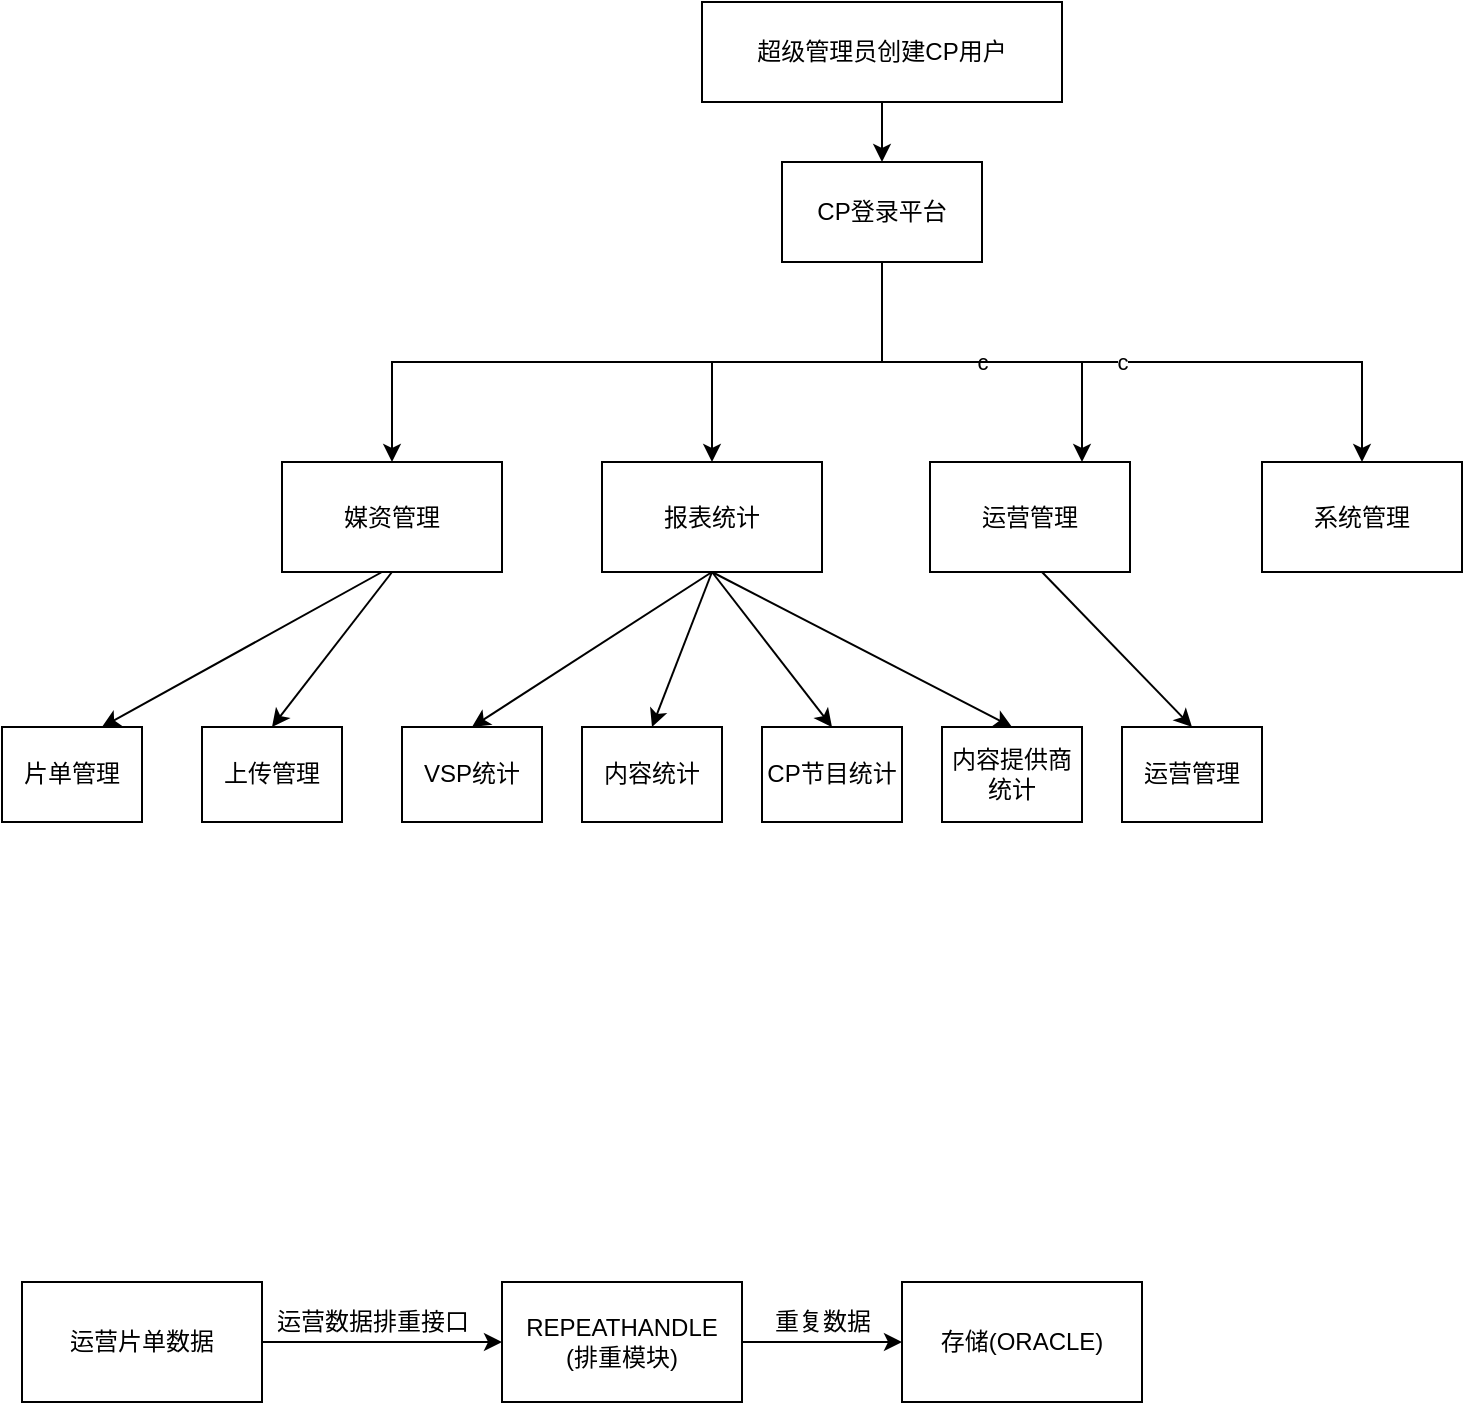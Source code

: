 <mxfile version="14.5.1" type="github"><diagram id="q7HJmJkAO2xRFigRv1nX" name="Page-1"><mxGraphModel dx="1612" dy="518" grid="1" gridSize="10" guides="1" tooltips="1" connect="1" arrows="1" fold="1" page="1" pageScale="1" pageWidth="827" pageHeight="1169" math="0" shadow="0"><root><mxCell id="0"/><mxCell id="1" parent="0"/><mxCell id="MIe6p-fX1-nizZAA05Cu-4" value="" style="edgeStyle=orthogonalEdgeStyle;rounded=0;orthogonalLoop=1;jettySize=auto;html=1;" edge="1" parent="1" source="MIe6p-fX1-nizZAA05Cu-2" target="MIe6p-fX1-nizZAA05Cu-3"><mxGeometry relative="1" as="geometry"/></mxCell><mxCell id="MIe6p-fX1-nizZAA05Cu-2" value="超级管理员创建CP用户" style="rounded=0;whiteSpace=wrap;html=1;" vertex="1" parent="1"><mxGeometry x="-30" y="40" width="180" height="50" as="geometry"/></mxCell><mxCell id="MIe6p-fX1-nizZAA05Cu-6" value="" style="edgeStyle=orthogonalEdgeStyle;rounded=0;orthogonalLoop=1;jettySize=auto;html=1;" edge="1" parent="1" source="MIe6p-fX1-nizZAA05Cu-3" target="MIe6p-fX1-nizZAA05Cu-5"><mxGeometry relative="1" as="geometry"><Array as="points"><mxPoint x="60" y="220"/><mxPoint x="-185" y="220"/></Array></mxGeometry></mxCell><mxCell id="MIe6p-fX1-nizZAA05Cu-8" value="" style="edgeStyle=orthogonalEdgeStyle;rounded=0;orthogonalLoop=1;jettySize=auto;html=1;" edge="1" parent="1" source="MIe6p-fX1-nizZAA05Cu-3" target="MIe6p-fX1-nizZAA05Cu-7"><mxGeometry relative="1" as="geometry"/></mxCell><mxCell id="MIe6p-fX1-nizZAA05Cu-3" value="CP登录平台" style="whiteSpace=wrap;html=1;rounded=0;" vertex="1" parent="1"><mxGeometry x="10" y="120" width="100" height="50" as="geometry"/></mxCell><mxCell id="MIe6p-fX1-nizZAA05Cu-5" value="媒资管理" style="whiteSpace=wrap;html=1;rounded=0;" vertex="1" parent="1"><mxGeometry x="-240" y="270" width="110" height="55" as="geometry"/></mxCell><mxCell id="MIe6p-fX1-nizZAA05Cu-7" value="报表统计" style="whiteSpace=wrap;html=1;rounded=0;" vertex="1" parent="1"><mxGeometry x="-80" y="270" width="110" height="55" as="geometry"/></mxCell><mxCell id="MIe6p-fX1-nizZAA05Cu-9" value="运营管理" style="rounded=0;whiteSpace=wrap;html=1;" vertex="1" parent="1"><mxGeometry x="84" y="270" width="100" height="55" as="geometry"/></mxCell><mxCell id="MIe6p-fX1-nizZAA05Cu-10" value="系统管理" style="rounded=0;whiteSpace=wrap;html=1;" vertex="1" parent="1"><mxGeometry x="250" y="270" width="100" height="55" as="geometry"/></mxCell><mxCell id="MIe6p-fX1-nizZAA05Cu-11" value="c&lt;span style=&quot;color: rgba(0 , 0 , 0 , 0) ; font-family: monospace ; font-size: 0px ; background-color: rgb(248 , 249 , 250)&quot;&gt;%3CmxGraphModel%3E%3Croot%3E%3CmxCell%20id%3D%220%22%2F%3E%3CmxCell%20id%3D%221%22%20parent%3D%220%22%2F%3E%3CmxCell%20id%3D%222%22%20value%3D%22%22%20style%3D%22edgeStyle%3DorthogonalEdgeStyle%3Brounded%3D0%3BorthogonalLoop%3D1%3BjettySize%3Dauto%3Bhtml%3D1%3B%22%20edge%3D%221%22%20parent%3D%221%22%3E%3CmxGeometry%20relative%3D%221%22%20as%3D%22geometry%22%3E%3CmxPoint%20x%3D%22390%22%20y%3D%22170%22%20as%3D%22sourcePoint%22%2F%3E%3CmxPoint%20x%3D%22145%22%20y%3D%22270%22%20as%3D%22targetPoint%22%2F%3E%3CArray%20as%3D%22points%22%3E%3CmxPoint%20x%3D%22390%22%20y%3D%22220%22%2F%3E%3CmxPoint%20x%3D%22145%22%20y%3D%22220%22%2F%3E%3C%2FArray%3E%3C%2FmxGeometry%3E%3C%2FmxCell%3E%3C%2Froot%3E%3C%2FmxGraphModel%3E&lt;/span&gt;" style="edgeStyle=orthogonalEdgeStyle;rounded=0;orthogonalLoop=1;jettySize=auto;html=1;" edge="1" parent="1"><mxGeometry relative="1" as="geometry"><mxPoint x="60" y="170" as="sourcePoint"/><mxPoint x="160" y="270" as="targetPoint"/><Array as="points"><mxPoint x="60" y="170"/><mxPoint x="60" y="220"/><mxPoint x="160" y="220"/></Array></mxGeometry></mxCell><mxCell id="MIe6p-fX1-nizZAA05Cu-12" value="c&lt;span style=&quot;color: rgba(0 , 0 , 0 , 0) ; font-family: monospace ; font-size: 0px ; background-color: rgb(248 , 249 , 250)&quot;&gt;%3CmxGraphModel%3E%3Croot%3E%3CmxCell%20id%3D%220%22%2F%3E%3CmxCell%20id%3D%221%22%20parent%3D%220%22%2F%3E%3CmxCell%20id%3D%222%22%20value%3D%22%22%20style%3D%22edgeStyle%3DorthogonalEdgeStyle%3Brounded%3D0%3BorthogonalLoop%3D1%3BjettySize%3Dauto%3Bhtml%3D1%3B%22%20edge%3D%221%22%20parent%3D%221%22%3E%3CmxGeometry%20relative%3D%221%22%20as%3D%22geometry%22%3E%3CmxPoint%20x%3D%22390%22%20y%3D%22170%22%20as%3D%22sourcePoint%22%2F%3E%3CmxPoint%20x%3D%22145%22%20y%3D%22270%22%20as%3D%22targetPoint%22%2F%3E%3CArray%20as%3D%22points%22%3E%3CmxPoint%20x%3D%22390%22%20y%3D%22220%22%2F%3E%3CmxPoint%20x%3D%22145%22%20y%3D%22220%22%2F%3E%3C%2FArray%3E%3C%2FmxGeometry%3E%3C%2FmxCell%3E%3C%2Froot%3E%3C%2FmxGraphModel%3E&lt;/span&gt;" style="edgeStyle=orthogonalEdgeStyle;rounded=0;orthogonalLoop=1;jettySize=auto;html=1;entryX=0.5;entryY=0;entryDx=0;entryDy=0;" edge="1" parent="1" target="MIe6p-fX1-nizZAA05Cu-10"><mxGeometry relative="1" as="geometry"><mxPoint x="60" y="170" as="sourcePoint"/><mxPoint x="170" y="280" as="targetPoint"/><Array as="points"><mxPoint x="60" y="220"/><mxPoint x="300" y="220"/></Array></mxGeometry></mxCell><mxCell id="MIe6p-fX1-nizZAA05Cu-13" value="片单管理" style="whiteSpace=wrap;html=1;rounded=0;" vertex="1" parent="1"><mxGeometry x="-380" y="402.5" width="70" height="47.5" as="geometry"/></mxCell><mxCell id="MIe6p-fX1-nizZAA05Cu-15" value="上传管理" style="whiteSpace=wrap;html=1;rounded=0;" vertex="1" parent="1"><mxGeometry x="-280" y="402.5" width="70" height="47.5" as="geometry"/></mxCell><mxCell id="MIe6p-fX1-nizZAA05Cu-17" value="" style="endArrow=classic;html=1;exitX=0.5;exitY=1;exitDx=0;exitDy=0;entryX=0.5;entryY=0;entryDx=0;entryDy=0;" edge="1" parent="1" source="MIe6p-fX1-nizZAA05Cu-5" target="MIe6p-fX1-nizZAA05Cu-15"><mxGeometry width="50" height="50" relative="1" as="geometry"><mxPoint x="-160" y="300" as="sourcePoint"/><mxPoint x="-110" y="250" as="targetPoint"/></mxGeometry></mxCell><mxCell id="MIe6p-fX1-nizZAA05Cu-18" value="" style="endArrow=classic;html=1;entryX=0.5;entryY=0;entryDx=0;entryDy=0;" edge="1" parent="1"><mxGeometry width="50" height="50" relative="1" as="geometry"><mxPoint x="-190" y="325" as="sourcePoint"/><mxPoint x="-330.0" y="402.5" as="targetPoint"/></mxGeometry></mxCell><mxCell id="MIe6p-fX1-nizZAA05Cu-19" value="内容提供商统计" style="whiteSpace=wrap;html=1;rounded=0;" vertex="1" parent="1"><mxGeometry x="90" y="402.5" width="70" height="47.5" as="geometry"/></mxCell><mxCell id="MIe6p-fX1-nizZAA05Cu-20" value="VSP统计" style="whiteSpace=wrap;html=1;rounded=0;" vertex="1" parent="1"><mxGeometry x="-180" y="402.5" width="70" height="47.5" as="geometry"/></mxCell><mxCell id="MIe6p-fX1-nizZAA05Cu-21" value="内容统计" style="whiteSpace=wrap;html=1;rounded=0;" vertex="1" parent="1"><mxGeometry x="-90" y="402.5" width="70" height="47.5" as="geometry"/></mxCell><mxCell id="MIe6p-fX1-nizZAA05Cu-22" value="CP节目统计" style="whiteSpace=wrap;html=1;rounded=0;" vertex="1" parent="1"><mxGeometry y="402.5" width="70" height="47.5" as="geometry"/></mxCell><mxCell id="MIe6p-fX1-nizZAA05Cu-23" value="" style="endArrow=classic;html=1;exitX=0.5;exitY=1;exitDx=0;exitDy=0;entryX=0.5;entryY=0;entryDx=0;entryDy=0;" edge="1" parent="1" source="MIe6p-fX1-nizZAA05Cu-7" target="MIe6p-fX1-nizZAA05Cu-20"><mxGeometry width="50" height="50" relative="1" as="geometry"><mxPoint x="-175" y="335" as="sourcePoint"/><mxPoint x="-235" y="412.5" as="targetPoint"/><Array as="points"/></mxGeometry></mxCell><mxCell id="MIe6p-fX1-nizZAA05Cu-24" value="" style="endArrow=classic;html=1;entryX=0.5;entryY=0;entryDx=0;entryDy=0;exitX=0.5;exitY=1;exitDx=0;exitDy=0;" edge="1" parent="1" source="MIe6p-fX1-nizZAA05Cu-7" target="MIe6p-fX1-nizZAA05Cu-21"><mxGeometry width="50" height="50" relative="1" as="geometry"><mxPoint x="-30" y="330" as="sourcePoint"/><mxPoint x="-135" y="412.5" as="targetPoint"/><Array as="points"/></mxGeometry></mxCell><mxCell id="MIe6p-fX1-nizZAA05Cu-25" value="" style="endArrow=classic;html=1;entryX=0.5;entryY=0;entryDx=0;entryDy=0;exitX=0.5;exitY=1;exitDx=0;exitDy=0;" edge="1" parent="1" source="MIe6p-fX1-nizZAA05Cu-7" target="MIe6p-fX1-nizZAA05Cu-22"><mxGeometry width="50" height="50" relative="1" as="geometry"><mxPoint x="-30" y="320" as="sourcePoint"/><mxPoint x="-125" y="422.5" as="targetPoint"/><Array as="points"/></mxGeometry></mxCell><mxCell id="MIe6p-fX1-nizZAA05Cu-26" value="" style="endArrow=classic;html=1;entryX=0.5;entryY=0;entryDx=0;entryDy=0;exitX=0.5;exitY=1;exitDx=0;exitDy=0;" edge="1" parent="1" source="MIe6p-fX1-nizZAA05Cu-7" target="MIe6p-fX1-nizZAA05Cu-19"><mxGeometry width="50" height="50" relative="1" as="geometry"><mxPoint x="5" y="325" as="sourcePoint"/><mxPoint x="65" y="402.5" as="targetPoint"/><Array as="points"/></mxGeometry></mxCell><mxCell id="MIe6p-fX1-nizZAA05Cu-27" value="运营管理" style="whiteSpace=wrap;html=1;rounded=0;" vertex="1" parent="1"><mxGeometry x="180" y="402.5" width="70" height="47.5" as="geometry"/></mxCell><mxCell id="MIe6p-fX1-nizZAA05Cu-28" value="" style="endArrow=classic;html=1;entryX=0.5;entryY=0;entryDx=0;entryDy=0;exitX=0.5;exitY=1;exitDx=0;exitDy=0;" edge="1" parent="1" target="MIe6p-fX1-nizZAA05Cu-27"><mxGeometry width="50" height="50" relative="1" as="geometry"><mxPoint x="140" y="325" as="sourcePoint"/><mxPoint x="290.0" y="402.5" as="targetPoint"/><Array as="points"/></mxGeometry></mxCell><mxCell id="MIe6p-fX1-nizZAA05Cu-31" value="" style="edgeStyle=orthogonalEdgeStyle;rounded=0;orthogonalLoop=1;jettySize=auto;html=1;" edge="1" parent="1" source="MIe6p-fX1-nizZAA05Cu-29" target="MIe6p-fX1-nizZAA05Cu-30"><mxGeometry relative="1" as="geometry"/></mxCell><mxCell id="MIe6p-fX1-nizZAA05Cu-29" value="运营片单数据" style="rounded=0;whiteSpace=wrap;html=1;" vertex="1" parent="1"><mxGeometry x="-370" y="680" width="120" height="60" as="geometry"/></mxCell><mxCell id="MIe6p-fX1-nizZAA05Cu-35" value="" style="edgeStyle=orthogonalEdgeStyle;rounded=0;orthogonalLoop=1;jettySize=auto;html=1;" edge="1" parent="1" source="MIe6p-fX1-nizZAA05Cu-30" target="MIe6p-fX1-nizZAA05Cu-34"><mxGeometry relative="1" as="geometry"/></mxCell><mxCell id="MIe6p-fX1-nizZAA05Cu-30" value="REPEATHANDLE&lt;br&gt;(排重模块)" style="whiteSpace=wrap;html=1;rounded=0;" vertex="1" parent="1"><mxGeometry x="-130" y="680" width="120" height="60" as="geometry"/></mxCell><mxCell id="MIe6p-fX1-nizZAA05Cu-33" value="运营数据排重接口" style="text;html=1;align=center;verticalAlign=middle;resizable=0;points=[];autosize=1;" vertex="1" parent="1"><mxGeometry x="-250" y="690" width="110" height="20" as="geometry"/></mxCell><mxCell id="MIe6p-fX1-nizZAA05Cu-34" value="存储(ORACLE)" style="whiteSpace=wrap;html=1;rounded=0;" vertex="1" parent="1"><mxGeometry x="70" y="680" width="120" height="60" as="geometry"/></mxCell><mxCell id="MIe6p-fX1-nizZAA05Cu-36" value="重复数据" style="text;html=1;align=center;verticalAlign=middle;resizable=0;points=[];autosize=1;" vertex="1" parent="1"><mxGeometry y="690" width="60" height="20" as="geometry"/></mxCell></root></mxGraphModel></diagram></mxfile>